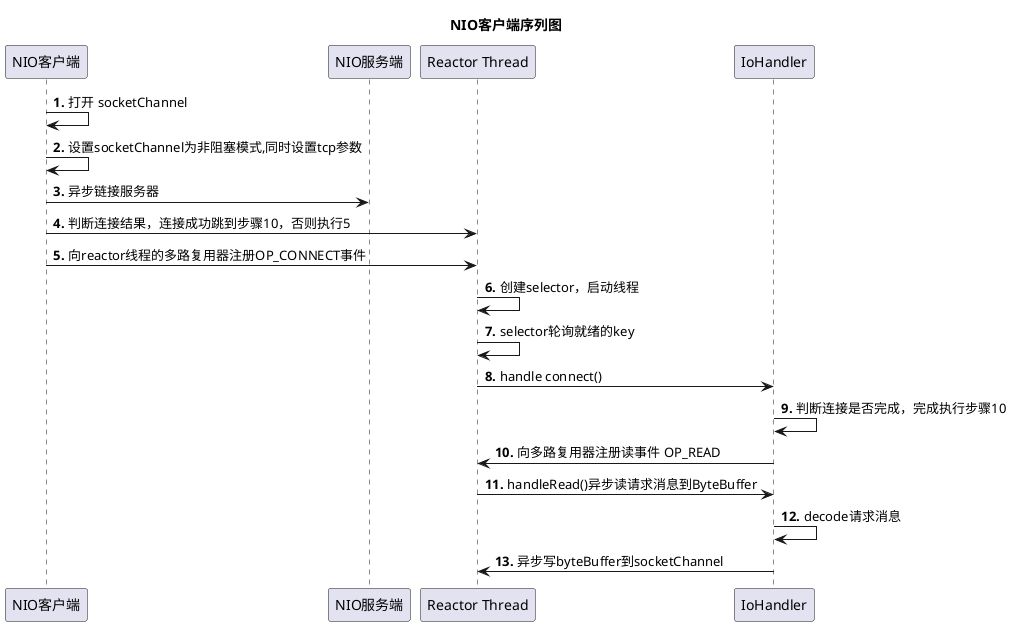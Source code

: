 @startuml
title NIO客户端序列图
autonumber "<b>0."

participant "NIO客户端" as nio_client

participant "NIO服务端" as nio_server

participant "Reactor Thread" as reactorThread

participant "IoHandler" as ioHandler




nio_client->nio_client: 打开 socketChannel

nio_client->nio_client: 设置socketChannel为非阻塞模式,同时设置tcp参数

nio_client-> nio_server:  异步链接服务器

nio_client->reactorThread: 判断连接结果，连接成功跳到步骤10，否则执行5

nio_client->reactorThread: 向reactor线程的多路复用器注册OP_CONNECT事件


reactorThread->reactorThread: 创建selector，启动线程

reactorThread->reactorThread: selector轮询就绪的key


reactorThread->ioHandler: handle connect()

ioHandler->ioHandler: 判断连接是否完成，完成执行步骤10

ioHandler->reactorThread: 向多路复用器注册读事件 OP_READ

reactorThread->ioHandler: handleRead()异步读请求消息到ByteBuffer

ioHandler->ioHandler: decode请求消息

ioHandler->reactorThread:  异步写byteBuffer到socketChannel


@enduml